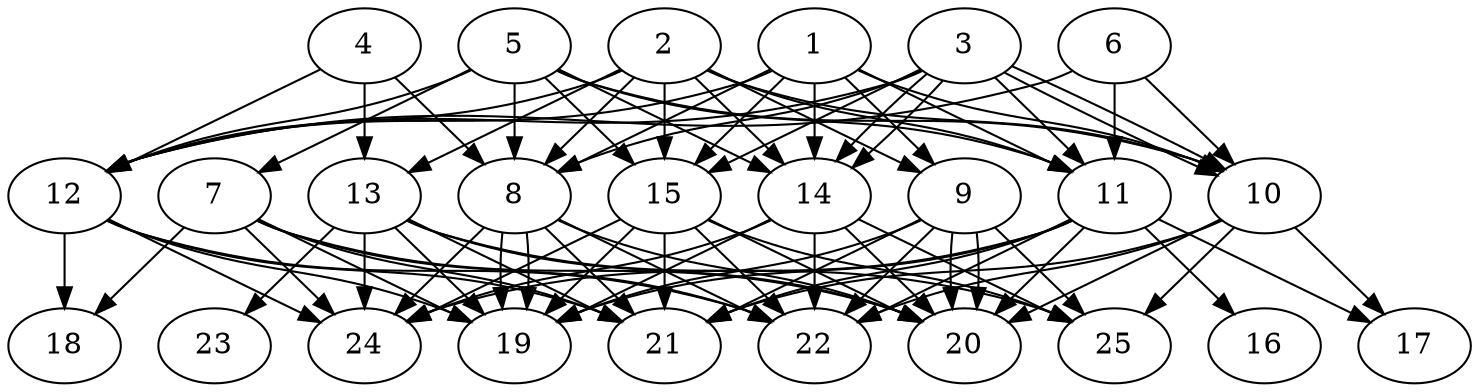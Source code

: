 // DAG automatically generated by daggen at Thu Oct  3 14:00:40 2019
// ./daggen --dot -n 25 --ccr 0.3 --fat 0.7 --regular 0.5 --density 0.9 --mindata 5242880 --maxdata 52428800 
digraph G {
  1 [size="99829760", alpha="0.04", expect_size="29948928"] 
  1 -> 8 [size ="29948928"]
  1 -> 9 [size ="29948928"]
  1 -> 10 [size ="29948928"]
  1 -> 11 [size ="29948928"]
  1 -> 12 [size ="29948928"]
  1 -> 14 [size ="29948928"]
  1 -> 15 [size ="29948928"]
  2 [size="59528533", alpha="0.09", expect_size="17858560"] 
  2 -> 8 [size ="17858560"]
  2 -> 9 [size ="17858560"]
  2 -> 10 [size ="17858560"]
  2 -> 11 [size ="17858560"]
  2 -> 12 [size ="17858560"]
  2 -> 13 [size ="17858560"]
  2 -> 14 [size ="17858560"]
  2 -> 15 [size ="17858560"]
  3 [size="60661760", alpha="0.01", expect_size="18198528"] 
  3 -> 8 [size ="18198528"]
  3 -> 10 [size ="18198528"]
  3 -> 10 [size ="18198528"]
  3 -> 11 [size ="18198528"]
  3 -> 12 [size ="18198528"]
  3 -> 14 [size ="18198528"]
  3 -> 14 [size ="18198528"]
  3 -> 15 [size ="18198528"]
  4 [size="86316373", alpha="0.16", expect_size="25894912"] 
  4 -> 8 [size ="25894912"]
  4 -> 12 [size ="25894912"]
  4 -> 13 [size ="25894912"]
  5 [size="26115413", alpha="0.19", expect_size="7834624"] 
  5 -> 7 [size ="7834624"]
  5 -> 8 [size ="7834624"]
  5 -> 10 [size ="7834624"]
  5 -> 11 [size ="7834624"]
  5 -> 12 [size ="7834624"]
  5 -> 14 [size ="7834624"]
  5 -> 15 [size ="7834624"]
  6 [size="85111467", alpha="0.13", expect_size="25533440"] 
  6 -> 10 [size ="25533440"]
  6 -> 11 [size ="25533440"]
  6 -> 12 [size ="25533440"]
  7 [size="170147840", alpha="0.18", expect_size="51044352"] 
  7 -> 18 [size ="51044352"]
  7 -> 19 [size ="51044352"]
  7 -> 20 [size ="51044352"]
  7 -> 21 [size ="51044352"]
  7 -> 22 [size ="51044352"]
  7 -> 24 [size ="51044352"]
  8 [size="41229653", alpha="0.05", expect_size="12368896"] 
  8 -> 19 [size ="12368896"]
  8 -> 19 [size ="12368896"]
  8 -> 20 [size ="12368896"]
  8 -> 21 [size ="12368896"]
  8 -> 22 [size ="12368896"]
  8 -> 24 [size ="12368896"]
  9 [size="18490027", alpha="0.11", expect_size="5547008"] 
  9 -> 19 [size ="5547008"]
  9 -> 20 [size ="5547008"]
  9 -> 20 [size ="5547008"]
  9 -> 21 [size ="5547008"]
  9 -> 22 [size ="5547008"]
  9 -> 25 [size ="5547008"]
  10 [size="23732907", alpha="0.01", expect_size="7119872"] 
  10 -> 17 [size ="7119872"]
  10 -> 20 [size ="7119872"]
  10 -> 21 [size ="7119872"]
  10 -> 22 [size ="7119872"]
  10 -> 25 [size ="7119872"]
  11 [size="128218453", alpha="0.12", expect_size="38465536"] 
  11 -> 16 [size ="38465536"]
  11 -> 17 [size ="38465536"]
  11 -> 19 [size ="38465536"]
  11 -> 20 [size ="38465536"]
  11 -> 21 [size ="38465536"]
  11 -> 22 [size ="38465536"]
  11 -> 24 [size ="38465536"]
  12 [size="161512107", alpha="0.13", expect_size="48453632"] 
  12 -> 18 [size ="48453632"]
  12 -> 19 [size ="48453632"]
  12 -> 21 [size ="48453632"]
  12 -> 22 [size ="48453632"]
  12 -> 24 [size ="48453632"]
  13 [size="77069653", alpha="0.07", expect_size="23120896"] 
  13 -> 19 [size ="23120896"]
  13 -> 20 [size ="23120896"]
  13 -> 21 [size ="23120896"]
  13 -> 23 [size ="23120896"]
  13 -> 24 [size ="23120896"]
  13 -> 25 [size ="23120896"]
  14 [size="85466453", alpha="0.13", expect_size="25639936"] 
  14 -> 19 [size ="25639936"]
  14 -> 20 [size ="25639936"]
  14 -> 22 [size ="25639936"]
  14 -> 24 [size ="25639936"]
  14 -> 25 [size ="25639936"]
  15 [size="52015787", alpha="0.06", expect_size="15604736"] 
  15 -> 19 [size ="15604736"]
  15 -> 20 [size ="15604736"]
  15 -> 21 [size ="15604736"]
  15 -> 22 [size ="15604736"]
  15 -> 24 [size ="15604736"]
  15 -> 25 [size ="15604736"]
  16 [size="47305387", alpha="0.12", expect_size="14191616"] 
  17 [size="152616960", alpha="0.18", expect_size="45785088"] 
  18 [size="137157973", alpha="0.08", expect_size="41147392"] 
  19 [size="17667413", alpha="0.05", expect_size="5300224"] 
  20 [size="105642667", alpha="0.06", expect_size="31692800"] 
  21 [size="115595947", alpha="0.17", expect_size="34678784"] 
  22 [size="55828480", alpha="0.13", expect_size="16748544"] 
  23 [size="154811733", alpha="0.15", expect_size="46443520"] 
  24 [size="54033067", alpha="0.06", expect_size="16209920"] 
  25 [size="160098987", alpha="0.18", expect_size="48029696"] 
}

